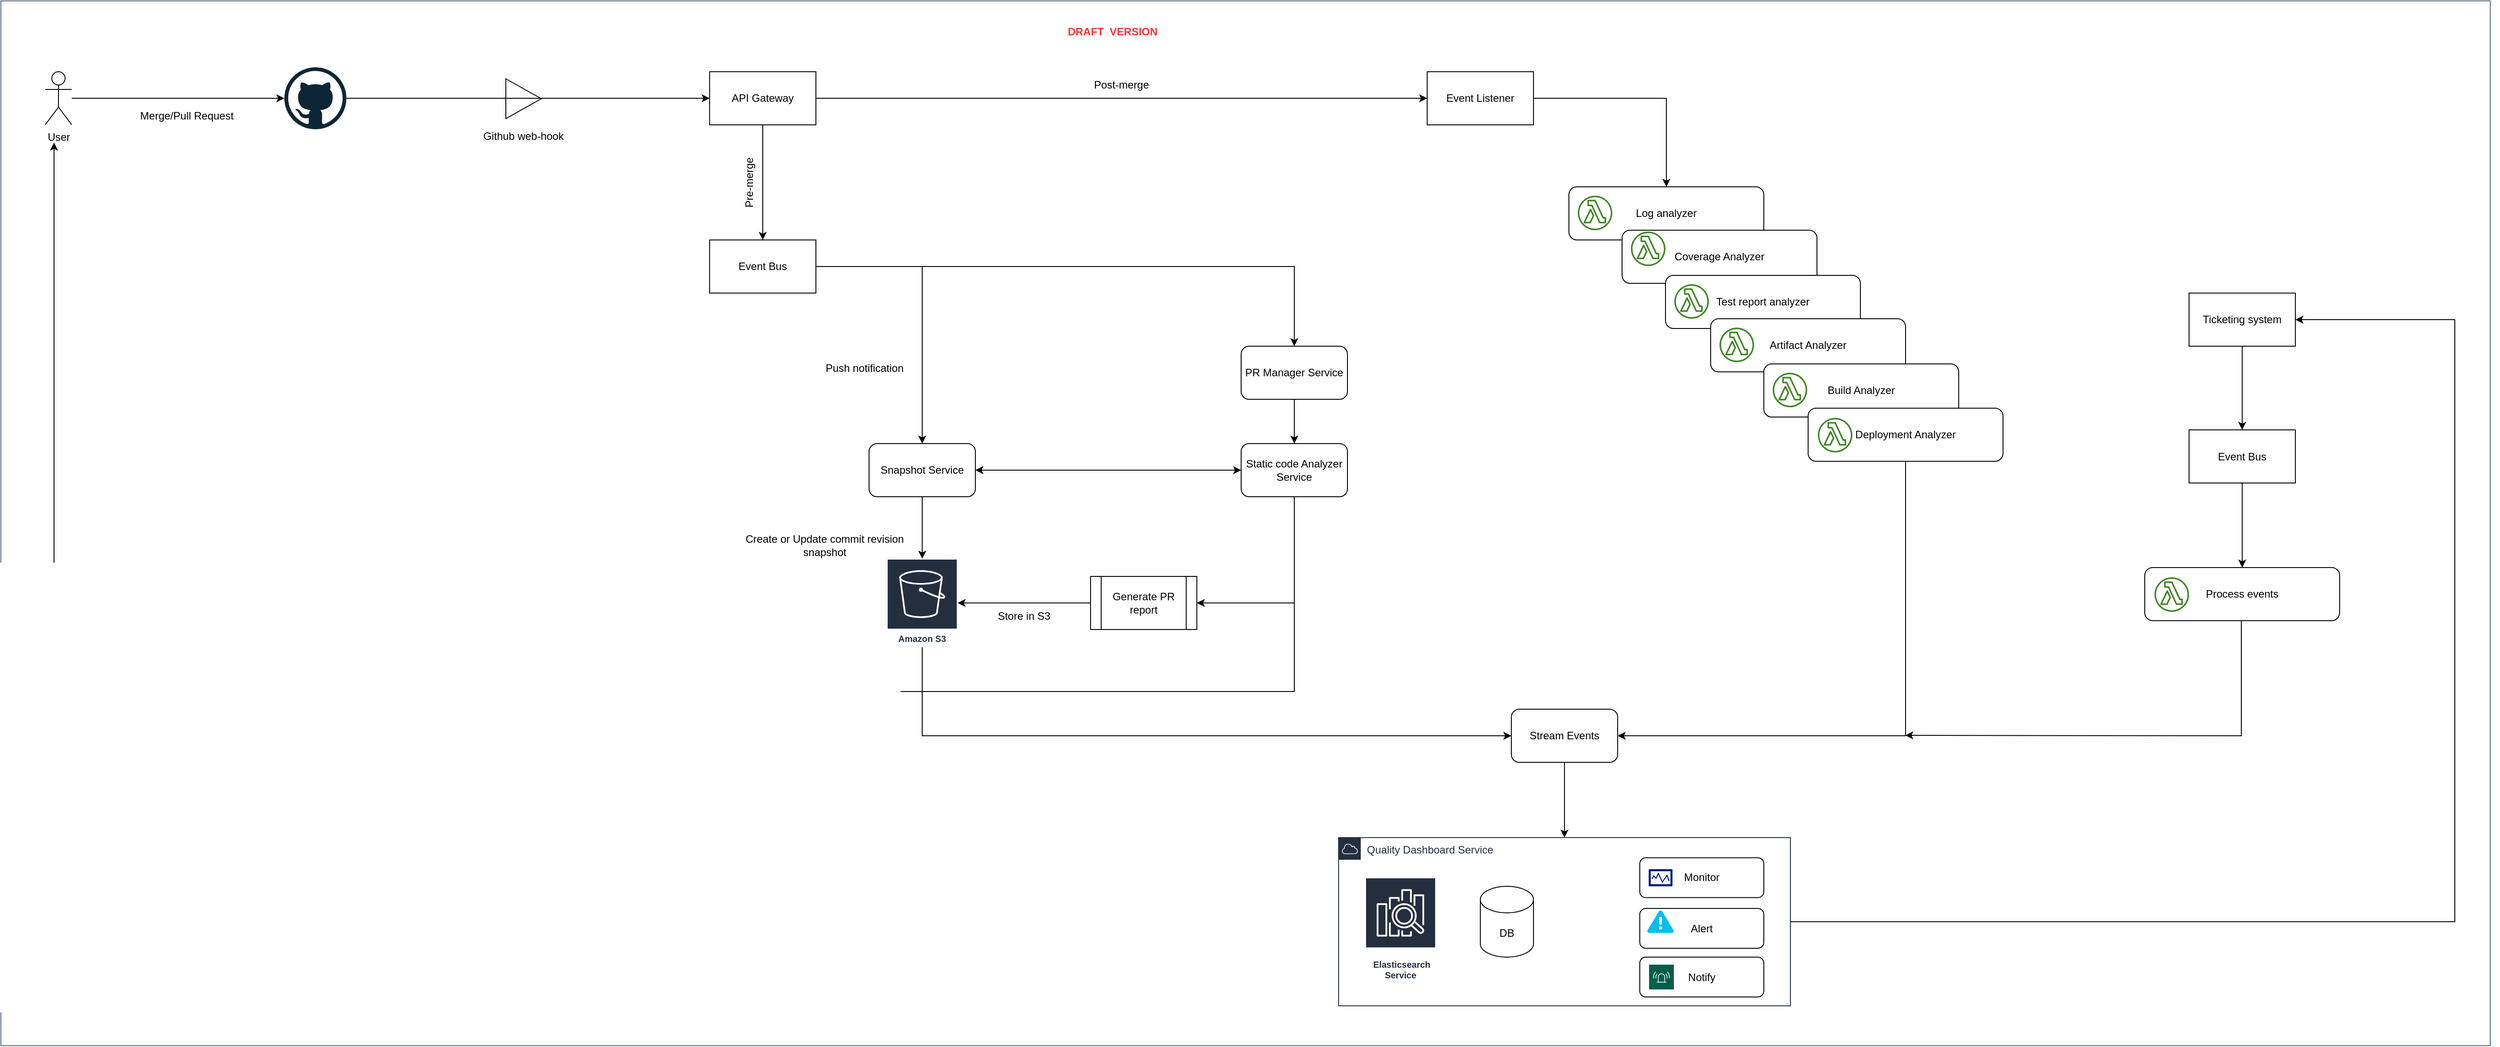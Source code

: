 <mxfile version="16.2.6" type="github">
  <diagram id="_DK03GbpNIv0gi9T_E4w" name="Page-1">
    <mxGraphModel dx="3796" dy="1076" grid="1" gridSize="10" guides="1" tooltips="1" connect="1" arrows="1" fold="1" page="1" pageScale="1" pageWidth="850" pageHeight="1100" math="0" shadow="0">
      <root>
        <mxCell id="0" />
        <mxCell id="1" parent="0" />
        <mxCell id="ZVmLWIIbA3r1RL0WZa9F-73" value="" style="group" parent="1" vertex="1" connectable="0">
          <mxGeometry x="-110" y="130" width="2810" height="1180" as="geometry" />
        </mxCell>
        <mxCell id="ZVmLWIIbA3r1RL0WZa9F-1" value="" style="fillColor=none;strokeColor=#5A6C86;verticalAlign=top;fontStyle=0;fontColor=#5A6C86;" parent="ZVmLWIIbA3r1RL0WZa9F-73" vertex="1">
          <mxGeometry x="-10" width="2810" height="1180" as="geometry" />
        </mxCell>
        <mxCell id="ZVmLWIIbA3r1RL0WZa9F-50" value="DB" style="shape=cylinder3;whiteSpace=wrap;html=1;boundedLbl=1;backgroundOutline=1;size=15;" parent="ZVmLWIIbA3r1RL0WZa9F-73" vertex="1">
          <mxGeometry x="1660" y="1000" width="60" height="80" as="geometry" />
        </mxCell>
        <mxCell id="ZVmLWIIbA3r1RL0WZa9F-51" value="&amp;nbsp;Elasticsearch Service" style="sketch=0;outlineConnect=0;fontColor=#232F3E;gradientColor=none;strokeColor=#ffffff;fillColor=#232F3E;dashed=0;verticalLabelPosition=middle;verticalAlign=bottom;align=center;html=1;whiteSpace=wrap;fontSize=10;fontStyle=1;spacing=3;shape=mxgraph.aws4.productIcon;prIcon=mxgraph.aws4.elasticsearch_service;" parent="ZVmLWIIbA3r1RL0WZa9F-73" vertex="1">
          <mxGeometry x="1530" y="990" width="80" height="120" as="geometry" />
        </mxCell>
        <mxCell id="ZVmLWIIbA3r1RL0WZa9F-67" value="Quality Dashboard Service" style="points=[[0,0],[0.25,0],[0.5,0],[0.75,0],[1,0],[1,0.25],[1,0.5],[1,0.75],[1,1],[0.75,1],[0.5,1],[0.25,1],[0,1],[0,0.75],[0,0.5],[0,0.25]];outlineConnect=0;gradientColor=none;html=1;whiteSpace=wrap;fontSize=12;fontStyle=0;container=1;pointerEvents=0;collapsible=0;recursiveResize=0;shape=mxgraph.aws4.group;grIcon=mxgraph.aws4.group_aws_cloud;strokeColor=#232F3E;fillColor=none;verticalAlign=top;align=left;spacingLeft=30;fontColor=#232F3E;dashed=0;" parent="ZVmLWIIbA3r1RL0WZa9F-73" vertex="1">
          <mxGeometry x="1500" y="945" width="510" height="190" as="geometry" />
        </mxCell>
        <mxCell id="ZVmLWIIbA3r1RL0WZa9F-74" value="" style="endArrow=classic;html=1;rounded=0;entryX=0.5;entryY=0;entryDx=0;entryDy=0;exitX=0.5;exitY=1;exitDx=0;exitDy=0;" parent="ZVmLWIIbA3r1RL0WZa9F-73" source="ZVmLWIIbA3r1RL0WZa9F-71" target="ZVmLWIIbA3r1RL0WZa9F-67" edge="1">
          <mxGeometry width="50" height="50" relative="1" as="geometry">
            <mxPoint x="1790" y="860" as="sourcePoint" />
            <mxPoint x="1710" y="720" as="targetPoint" />
          </mxGeometry>
        </mxCell>
        <mxCell id="ZVmLWIIbA3r1RL0WZa9F-75" value="" style="endArrow=classic;html=1;rounded=0;exitX=0.9;exitY=0.593;exitDx=0;exitDy=0;exitPerimeter=0;entryX=0.765;entryY=0.703;entryDx=0;entryDy=0;entryPerimeter=0;" parent="ZVmLWIIbA3r1RL0WZa9F-73" source="ZVmLWIIbA3r1RL0WZa9F-1" target="ZVmLWIIbA3r1RL0WZa9F-1" edge="1">
          <mxGeometry width="50" height="50" relative="1" as="geometry">
            <mxPoint x="1660" y="770" as="sourcePoint" />
            <mxPoint x="1710" y="720" as="targetPoint" />
            <Array as="points">
              <mxPoint x="2519" y="830" />
            </Array>
          </mxGeometry>
        </mxCell>
        <mxCell id="ZVmLWIIbA3r1RL0WZa9F-76" value="Monitor" style="rounded=1;whiteSpace=wrap;html=1;" parent="ZVmLWIIbA3r1RL0WZa9F-73" vertex="1">
          <mxGeometry x="1840" y="967.8" width="140" height="45" as="geometry" />
        </mxCell>
        <mxCell id="ZVmLWIIbA3r1RL0WZa9F-77" style="edgeStyle=orthogonalEdgeStyle;rounded=0;orthogonalLoop=1;jettySize=auto;html=1;exitX=0.5;exitY=1;exitDx=0;exitDy=0;" parent="ZVmLWIIbA3r1RL0WZa9F-73" source="ZVmLWIIbA3r1RL0WZa9F-76" target="ZVmLWIIbA3r1RL0WZa9F-76" edge="1">
          <mxGeometry relative="1" as="geometry" />
        </mxCell>
        <mxCell id="ZVmLWIIbA3r1RL0WZa9F-68" value="" style="sketch=0;aspect=fixed;pointerEvents=1;shadow=0;dashed=0;html=1;strokeColor=none;labelPosition=center;verticalLabelPosition=bottom;verticalAlign=top;align=center;fillColor=#00188D;shape=mxgraph.mscae.enterprise.performance_monitor" parent="ZVmLWIIbA3r1RL0WZa9F-73" vertex="1">
          <mxGeometry x="1850" y="980.6" width="26.94" height="19.4" as="geometry" />
        </mxCell>
        <mxCell id="ZVmLWIIbA3r1RL0WZa9F-81" value="Alert" style="rounded=1;whiteSpace=wrap;html=1;" parent="ZVmLWIIbA3r1RL0WZa9F-73" vertex="1">
          <mxGeometry x="1840" y="1025" width="140" height="45" as="geometry" />
        </mxCell>
        <mxCell id="ZVmLWIIbA3r1RL0WZa9F-82" value="" style="verticalLabelPosition=bottom;html=1;verticalAlign=top;align=center;strokeColor=none;fillColor=#00BEF2;shape=mxgraph.azure.azure_alert;" parent="ZVmLWIIbA3r1RL0WZa9F-73" vertex="1">
          <mxGeometry x="1848.47" y="1027.35" width="30" height="25.3" as="geometry" />
        </mxCell>
        <mxCell id="ZVmLWIIbA3r1RL0WZa9F-94" value="Notify" style="rounded=1;whiteSpace=wrap;html=1;" parent="ZVmLWIIbA3r1RL0WZa9F-73" vertex="1">
          <mxGeometry x="1840" y="1080" width="140" height="45" as="geometry" />
        </mxCell>
        <mxCell id="ZVmLWIIbA3r1RL0WZa9F-71" value="Stream Events" style="rounded=1;whiteSpace=wrap;html=1;" parent="ZVmLWIIbA3r1RL0WZa9F-73" vertex="1">
          <mxGeometry x="1695" y="800" width="120" height="60" as="geometry" />
        </mxCell>
        <mxCell id="ZVmLWIIbA3r1RL0WZa9F-95" value="" style="sketch=0;pointerEvents=1;shadow=0;dashed=0;html=1;strokeColor=none;fillColor=#005F4B;labelPosition=center;verticalLabelPosition=bottom;verticalAlign=top;align=center;outlineConnect=0;shape=mxgraph.veeam2.alarm;" parent="ZVmLWIIbA3r1RL0WZa9F-73" vertex="1">
          <mxGeometry x="1850.47" y="1088.5" width="28.0" height="28.0" as="geometry" />
        </mxCell>
        <mxCell id="ZVmLWIIbA3r1RL0WZa9F-2" value="" style="group" parent="1" vertex="1" connectable="0">
          <mxGeometry x="1650" y="340" width="280" height="109" as="geometry" />
        </mxCell>
        <mxCell id="ZVmLWIIbA3r1RL0WZa9F-3" value="Log analyzer" style="rounded=1;whiteSpace=wrap;html=1;" parent="ZVmLWIIbA3r1RL0WZa9F-2" vertex="1">
          <mxGeometry width="220" height="60" as="geometry" />
        </mxCell>
        <mxCell id="ZVmLWIIbA3r1RL0WZa9F-4" value="" style="sketch=0;outlineConnect=0;fontColor=#232F3E;gradientColor=none;fillColor=#3F8624;strokeColor=none;dashed=0;verticalLabelPosition=bottom;verticalAlign=top;align=center;html=1;fontSize=12;fontStyle=0;aspect=fixed;pointerEvents=1;shape=mxgraph.aws4.lambda_function;" parent="ZVmLWIIbA3r1RL0WZa9F-2" vertex="1">
          <mxGeometry x="10" y="10" width="39" height="39" as="geometry" />
        </mxCell>
        <mxCell id="ZVmLWIIbA3r1RL0WZa9F-5" value="Coverage Analyzer" style="rounded=1;whiteSpace=wrap;html=1;" parent="ZVmLWIIbA3r1RL0WZa9F-2" vertex="1">
          <mxGeometry x="60" y="49" width="220" height="60" as="geometry" />
        </mxCell>
        <mxCell id="ZVmLWIIbA3r1RL0WZa9F-6" value="" style="group" parent="1" vertex="1" connectable="0">
          <mxGeometry x="420" y="218" width="100" height="80" as="geometry" />
        </mxCell>
        <mxCell id="ZVmLWIIbA3r1RL0WZa9F-7" value="Github web-hook" style="text;html=1;strokeColor=none;fillColor=none;align=center;verticalAlign=middle;whiteSpace=wrap;rounded=0;" parent="ZVmLWIIbA3r1RL0WZa9F-6" vertex="1">
          <mxGeometry y="50" width="100" height="30" as="geometry" />
        </mxCell>
        <mxCell id="ZVmLWIIbA3r1RL0WZa9F-8" value="" style="triangle;whiteSpace=wrap;html=1;" parent="ZVmLWIIbA3r1RL0WZa9F-6" vertex="1">
          <mxGeometry x="30" width="40" height="45" as="geometry" />
        </mxCell>
        <mxCell id="ZVmLWIIbA3r1RL0WZa9F-9" value="" style="dashed=0;outlineConnect=0;html=1;align=center;labelPosition=center;verticalLabelPosition=bottom;verticalAlign=top;shape=mxgraph.weblogos.github" parent="1" vertex="1">
          <mxGeometry x="200" y="205" width="70" height="70" as="geometry" />
        </mxCell>
        <mxCell id="ZVmLWIIbA3r1RL0WZa9F-10" value="User" style="shape=umlActor;verticalLabelPosition=bottom;verticalAlign=top;html=1;outlineConnect=0;" parent="1" vertex="1">
          <mxGeometry x="-70" y="210" width="30" height="60" as="geometry" />
        </mxCell>
        <mxCell id="ZVmLWIIbA3r1RL0WZa9F-11" value="" style="endArrow=classic;html=1;rounded=0;" parent="1" source="ZVmLWIIbA3r1RL0WZa9F-9" edge="1">
          <mxGeometry width="50" height="50" relative="1" as="geometry">
            <mxPoint x="1320" y="570" as="sourcePoint" />
            <mxPoint x="680" y="240" as="targetPoint" />
          </mxGeometry>
        </mxCell>
        <mxCell id="ZVmLWIIbA3r1RL0WZa9F-12" value="" style="endArrow=classic;html=1;rounded=0;" parent="1" source="ZVmLWIIbA3r1RL0WZa9F-10" target="ZVmLWIIbA3r1RL0WZa9F-9" edge="1">
          <mxGeometry width="50" height="50" relative="1" as="geometry">
            <mxPoint x="1320" y="570" as="sourcePoint" />
            <mxPoint x="1370" y="520" as="targetPoint" />
          </mxGeometry>
        </mxCell>
        <mxCell id="ZVmLWIIbA3r1RL0WZa9F-13" value="" style="edgeStyle=orthogonalEdgeStyle;rounded=0;orthogonalLoop=1;jettySize=auto;html=1;exitX=0.5;exitY=1;exitDx=0;exitDy=0;" parent="1" source="ZVmLWIIbA3r1RL0WZa9F-17" target="ZVmLWIIbA3r1RL0WZa9F-15" edge="1">
          <mxGeometry relative="1" as="geometry">
            <mxPoint x="850" y="640" as="sourcePoint" />
          </mxGeometry>
        </mxCell>
        <mxCell id="ZVmLWIIbA3r1RL0WZa9F-14" value="Merge/Pull Request" style="text;html=1;strokeColor=none;fillColor=none;align=center;verticalAlign=middle;whiteSpace=wrap;rounded=0;" parent="1" vertex="1">
          <mxGeometry x="20" y="245" width="140" height="30" as="geometry" />
        </mxCell>
        <mxCell id="ZVmLWIIbA3r1RL0WZa9F-15" value="Amazon S3" style="sketch=0;outlineConnect=0;fontColor=#232F3E;gradientColor=none;strokeColor=#ffffff;fillColor=#232F3E;dashed=0;verticalLabelPosition=middle;verticalAlign=bottom;align=center;html=1;whiteSpace=wrap;fontSize=10;fontStyle=1;spacing=3;shape=mxgraph.aws4.productIcon;prIcon=mxgraph.aws4.s3;" parent="1" vertex="1">
          <mxGeometry x="880" y="760" width="80" height="100" as="geometry" />
        </mxCell>
        <mxCell id="ZVmLWIIbA3r1RL0WZa9F-16" value="" style="edgeStyle=orthogonalEdgeStyle;rounded=0;orthogonalLoop=1;jettySize=auto;html=1;exitX=1;exitY=0.5;exitDx=0;exitDy=0;" parent="1" source="ZVmLWIIbA3r1RL0WZa9F-21" target="ZVmLWIIbA3r1RL0WZa9F-17" edge="1">
          <mxGeometry relative="1" as="geometry">
            <mxPoint x="920" y="490" as="sourcePoint" />
          </mxGeometry>
        </mxCell>
        <mxCell id="ZVmLWIIbA3r1RL0WZa9F-17" value="Snapshot Service" style="rounded=1;whiteSpace=wrap;html=1;" parent="1" vertex="1">
          <mxGeometry x="860" y="630" width="120" height="60" as="geometry" />
        </mxCell>
        <mxCell id="ZVmLWIIbA3r1RL0WZa9F-18" value="Create or Update commit revision snapshot" style="text;html=1;strokeColor=none;fillColor=none;align=center;verticalAlign=middle;whiteSpace=wrap;rounded=0;" parent="1" vertex="1">
          <mxGeometry x="710" y="730" width="200" height="30" as="geometry" />
        </mxCell>
        <mxCell id="ZVmLWIIbA3r1RL0WZa9F-19" value="Push notification" style="text;html=1;strokeColor=none;fillColor=none;align=center;verticalAlign=middle;whiteSpace=wrap;rounded=0;" parent="1" vertex="1">
          <mxGeometry x="800" y="530" width="110" height="30" as="geometry" />
        </mxCell>
        <mxCell id="ZVmLWIIbA3r1RL0WZa9F-20" value="API Gateway" style="rounded=0;whiteSpace=wrap;html=1;" parent="1" vertex="1">
          <mxGeometry x="680" y="210" width="120" height="60" as="geometry" />
        </mxCell>
        <mxCell id="ZVmLWIIbA3r1RL0WZa9F-21" value="Event Bus" style="rounded=0;whiteSpace=wrap;html=1;" parent="1" vertex="1">
          <mxGeometry x="680" y="400" width="120" height="60" as="geometry" />
        </mxCell>
        <mxCell id="ZVmLWIIbA3r1RL0WZa9F-22" value="" style="endArrow=classic;html=1;rounded=0;entryX=0.5;entryY=0;entryDx=0;entryDy=0;exitX=0.5;exitY=1;exitDx=0;exitDy=0;" parent="1" source="ZVmLWIIbA3r1RL0WZa9F-20" target="ZVmLWIIbA3r1RL0WZa9F-21" edge="1">
          <mxGeometry width="50" height="50" relative="1" as="geometry">
            <mxPoint x="1320" y="460" as="sourcePoint" />
            <mxPoint x="1370" y="410" as="targetPoint" />
          </mxGeometry>
        </mxCell>
        <mxCell id="ZVmLWIIbA3r1RL0WZa9F-23" value="" style="endArrow=classic;html=1;rounded=0;entryX=0.5;entryY=0;entryDx=0;entryDy=0;" parent="1" target="ZVmLWIIbA3r1RL0WZa9F-28" edge="1">
          <mxGeometry width="50" height="50" relative="1" as="geometry">
            <mxPoint x="920" y="430" as="sourcePoint" />
            <mxPoint x="1350" y="430" as="targetPoint" />
            <Array as="points">
              <mxPoint x="1340" y="430" />
            </Array>
          </mxGeometry>
        </mxCell>
        <mxCell id="ZVmLWIIbA3r1RL0WZa9F-24" value="Static code Analyzer Service" style="rounded=1;whiteSpace=wrap;html=1;" parent="1" vertex="1">
          <mxGeometry x="1280" y="630" width="120" height="60" as="geometry" />
        </mxCell>
        <mxCell id="ZVmLWIIbA3r1RL0WZa9F-25" value="" style="endArrow=classic;html=1;rounded=0;exitX=0.5;exitY=1;exitDx=0;exitDy=0;entryX=1;entryY=0.5;entryDx=0;entryDy=0;" parent="1" source="ZVmLWIIbA3r1RL0WZa9F-24" target="ZVmLWIIbA3r1RL0WZa9F-26" edge="1">
          <mxGeometry width="50" height="50" relative="1" as="geometry">
            <mxPoint x="1320" y="730" as="sourcePoint" />
            <mxPoint x="1340" y="740" as="targetPoint" />
            <Array as="points">
              <mxPoint x="1340" y="810" />
            </Array>
          </mxGeometry>
        </mxCell>
        <mxCell id="ZVmLWIIbA3r1RL0WZa9F-26" value="Generate PR report" style="shape=process;whiteSpace=wrap;html=1;backgroundOutline=1;" parent="1" vertex="1">
          <mxGeometry x="1110" y="780" width="120" height="60" as="geometry" />
        </mxCell>
        <mxCell id="ZVmLWIIbA3r1RL0WZa9F-27" value="" style="edgeStyle=orthogonalEdgeStyle;rounded=0;orthogonalLoop=1;jettySize=auto;html=1;" parent="1" source="ZVmLWIIbA3r1RL0WZa9F-28" target="ZVmLWIIbA3r1RL0WZa9F-24" edge="1">
          <mxGeometry relative="1" as="geometry" />
        </mxCell>
        <mxCell id="ZVmLWIIbA3r1RL0WZa9F-28" value="PR Manager Service" style="rounded=1;whiteSpace=wrap;html=1;" parent="1" vertex="1">
          <mxGeometry x="1280" y="520" width="120" height="60" as="geometry" />
        </mxCell>
        <mxCell id="ZVmLWIIbA3r1RL0WZa9F-29" value="" style="endArrow=classic;html=1;rounded=0;exitX=0.5;exitY=1;exitDx=0;exitDy=0;" parent="1" source="ZVmLWIIbA3r1RL0WZa9F-24" edge="1">
          <mxGeometry width="50" height="50" relative="1" as="geometry">
            <mxPoint x="1320" y="910" as="sourcePoint" />
            <mxPoint x="-60" y="290" as="targetPoint" />
            <Array as="points">
              <mxPoint x="1340" y="910" />
              <mxPoint x="-60" y="910" />
            </Array>
          </mxGeometry>
        </mxCell>
        <mxCell id="ZVmLWIIbA3r1RL0WZa9F-30" value="Pre-merge" style="text;html=1;strokeColor=none;fillColor=none;align=center;verticalAlign=middle;whiteSpace=wrap;rounded=0;rotation=270;" parent="1" vertex="1">
          <mxGeometry x="670" y="320" width="110" height="30" as="geometry" />
        </mxCell>
        <mxCell id="ZVmLWIIbA3r1RL0WZa9F-31" value="" style="endArrow=classic;html=1;rounded=0;exitX=1;exitY=0.5;exitDx=0;exitDy=0;" parent="1" source="ZVmLWIIbA3r1RL0WZa9F-20" target="ZVmLWIIbA3r1RL0WZa9F-32" edge="1">
          <mxGeometry width="50" height="50" relative="1" as="geometry">
            <mxPoint x="1320" y="520" as="sourcePoint" />
            <mxPoint x="960" y="240" as="targetPoint" />
          </mxGeometry>
        </mxCell>
        <mxCell id="ZVmLWIIbA3r1RL0WZa9F-32" value="Event Listener" style="rounded=0;whiteSpace=wrap;html=1;" parent="1" vertex="1">
          <mxGeometry x="1490" y="210" width="120" height="60" as="geometry" />
        </mxCell>
        <mxCell id="ZVmLWIIbA3r1RL0WZa9F-33" value="Post-merge" style="text;html=1;strokeColor=none;fillColor=none;align=center;verticalAlign=middle;whiteSpace=wrap;rounded=0;" parent="1" vertex="1">
          <mxGeometry x="1050" y="210" width="190" height="30" as="geometry" />
        </mxCell>
        <mxCell id="ZVmLWIIbA3r1RL0WZa9F-34" value="" style="endArrow=classic;startArrow=classic;html=1;rounded=0;exitX=1;exitY=0.5;exitDx=0;exitDy=0;entryX=0;entryY=0.5;entryDx=0;entryDy=0;" parent="1" source="ZVmLWIIbA3r1RL0WZa9F-17" target="ZVmLWIIbA3r1RL0WZa9F-24" edge="1">
          <mxGeometry width="50" height="50" relative="1" as="geometry">
            <mxPoint x="1320" y="510" as="sourcePoint" />
            <mxPoint x="1370" y="460" as="targetPoint" />
          </mxGeometry>
        </mxCell>
        <mxCell id="ZVmLWIIbA3r1RL0WZa9F-35" value="" style="endArrow=classic;html=1;rounded=0;exitX=0;exitY=0.5;exitDx=0;exitDy=0;" parent="1" source="ZVmLWIIbA3r1RL0WZa9F-26" target="ZVmLWIIbA3r1RL0WZa9F-15" edge="1">
          <mxGeometry width="50" height="50" relative="1" as="geometry">
            <mxPoint x="1320" y="510" as="sourcePoint" />
            <mxPoint x="1370" y="460" as="targetPoint" />
          </mxGeometry>
        </mxCell>
        <mxCell id="ZVmLWIIbA3r1RL0WZa9F-36" value="Store in S3" style="text;html=1;strokeColor=none;fillColor=none;align=center;verticalAlign=middle;whiteSpace=wrap;rounded=0;" parent="1" vertex="1">
          <mxGeometry x="990" y="810" width="90" height="30" as="geometry" />
        </mxCell>
        <mxCell id="ZVmLWIIbA3r1RL0WZa9F-37" value="" style="group" parent="1" vertex="1" connectable="0">
          <mxGeometry x="1759" y="440" width="271" height="109" as="geometry" />
        </mxCell>
        <mxCell id="ZVmLWIIbA3r1RL0WZa9F-38" value="Test report analyzer" style="rounded=1;whiteSpace=wrap;html=1;" parent="ZVmLWIIbA3r1RL0WZa9F-37" vertex="1">
          <mxGeometry width="220" height="60" as="geometry" />
        </mxCell>
        <mxCell id="ZVmLWIIbA3r1RL0WZa9F-39" value="" style="sketch=0;outlineConnect=0;fontColor=#232F3E;gradientColor=none;fillColor=#3F8624;strokeColor=none;dashed=0;verticalLabelPosition=bottom;verticalAlign=top;align=center;html=1;fontSize=12;fontStyle=0;aspect=fixed;pointerEvents=1;shape=mxgraph.aws4.lambda_function;" parent="ZVmLWIIbA3r1RL0WZa9F-37" vertex="1">
          <mxGeometry x="10" y="10" width="39" height="39" as="geometry" />
        </mxCell>
        <mxCell id="ZVmLWIIbA3r1RL0WZa9F-40" value="" style="group" parent="ZVmLWIIbA3r1RL0WZa9F-37" vertex="1" connectable="0">
          <mxGeometry x="51" y="49" width="220" height="60" as="geometry" />
        </mxCell>
        <mxCell id="ZVmLWIIbA3r1RL0WZa9F-41" value="Artifact Analyzer" style="rounded=1;whiteSpace=wrap;html=1;" parent="ZVmLWIIbA3r1RL0WZa9F-40" vertex="1">
          <mxGeometry width="220" height="60" as="geometry" />
        </mxCell>
        <mxCell id="ZVmLWIIbA3r1RL0WZa9F-42" value="" style="sketch=0;outlineConnect=0;fontColor=#232F3E;gradientColor=none;fillColor=#3F8624;strokeColor=none;dashed=0;verticalLabelPosition=bottom;verticalAlign=top;align=center;html=1;fontSize=12;fontStyle=0;aspect=fixed;pointerEvents=1;shape=mxgraph.aws4.lambda_function;" parent="ZVmLWIIbA3r1RL0WZa9F-40" vertex="1">
          <mxGeometry x="10" y="10" width="39" height="39" as="geometry" />
        </mxCell>
        <mxCell id="ZVmLWIIbA3r1RL0WZa9F-43" value="" style="endArrow=classic;html=1;rounded=0;entryX=0.5;entryY=0;entryDx=0;entryDy=0;exitX=1;exitY=0.5;exitDx=0;exitDy=0;" parent="1" source="ZVmLWIIbA3r1RL0WZa9F-32" target="ZVmLWIIbA3r1RL0WZa9F-3" edge="1">
          <mxGeometry width="50" height="50" relative="1" as="geometry">
            <mxPoint x="1550" y="370" as="sourcePoint" />
            <mxPoint x="1370" y="450" as="targetPoint" />
            <Array as="points">
              <mxPoint x="1760" y="240" />
            </Array>
          </mxGeometry>
        </mxCell>
        <mxCell id="ZVmLWIIbA3r1RL0WZa9F-44" value="" style="group" parent="1" vertex="1" connectable="0">
          <mxGeometry x="1870" y="540" width="220" height="60" as="geometry" />
        </mxCell>
        <mxCell id="ZVmLWIIbA3r1RL0WZa9F-45" value="Build Analyzer" style="rounded=1;whiteSpace=wrap;html=1;" parent="ZVmLWIIbA3r1RL0WZa9F-44" vertex="1">
          <mxGeometry width="220" height="60" as="geometry" />
        </mxCell>
        <mxCell id="ZVmLWIIbA3r1RL0WZa9F-46" value="" style="sketch=0;outlineConnect=0;fontColor=#232F3E;gradientColor=none;fillColor=#3F8624;strokeColor=none;dashed=0;verticalLabelPosition=bottom;verticalAlign=top;align=center;html=1;fontSize=12;fontStyle=0;aspect=fixed;pointerEvents=1;shape=mxgraph.aws4.lambda_function;" parent="ZVmLWIIbA3r1RL0WZa9F-44" vertex="1">
          <mxGeometry x="10" y="10" width="39" height="39" as="geometry" />
        </mxCell>
        <mxCell id="ZVmLWIIbA3r1RL0WZa9F-47" value="" style="group" parent="1" vertex="1" connectable="0">
          <mxGeometry x="1920" y="590" width="220" height="60" as="geometry" />
        </mxCell>
        <mxCell id="ZVmLWIIbA3r1RL0WZa9F-48" value="Deployment Analyzer" style="rounded=1;whiteSpace=wrap;html=1;" parent="ZVmLWIIbA3r1RL0WZa9F-47" vertex="1">
          <mxGeometry width="220" height="60" as="geometry" />
        </mxCell>
        <mxCell id="ZVmLWIIbA3r1RL0WZa9F-49" value="" style="sketch=0;outlineConnect=0;fontColor=#232F3E;gradientColor=none;fillColor=#3F8624;strokeColor=none;dashed=0;verticalLabelPosition=bottom;verticalAlign=top;align=center;html=1;fontSize=12;fontStyle=0;aspect=fixed;pointerEvents=1;shape=mxgraph.aws4.lambda_function;" parent="ZVmLWIIbA3r1RL0WZa9F-47" vertex="1">
          <mxGeometry x="11" y="11" width="39" height="39" as="geometry" />
        </mxCell>
        <mxCell id="ZVmLWIIbA3r1RL0WZa9F-52" value="" style="endArrow=classic;html=1;rounded=0;entryX=1;entryY=0.5;entryDx=0;entryDy=0;exitX=0.5;exitY=1;exitDx=0;exitDy=0;" parent="1" source="ZVmLWIIbA3r1RL0WZa9F-48" target="ZVmLWIIbA3r1RL0WZa9F-71" edge="1">
          <mxGeometry width="50" height="50" relative="1" as="geometry">
            <mxPoint x="1980" y="650" as="sourcePoint" />
            <mxPoint x="1980" y="750" as="targetPoint" />
            <Array as="points">
              <mxPoint x="2030" y="960" />
            </Array>
          </mxGeometry>
        </mxCell>
        <mxCell id="ZVmLWIIbA3r1RL0WZa9F-54" value="" style="sketch=0;outlineConnect=0;fontColor=#232F3E;gradientColor=none;fillColor=#3F8624;strokeColor=none;dashed=0;verticalLabelPosition=bottom;verticalAlign=top;align=center;html=1;fontSize=12;fontStyle=0;aspect=fixed;pointerEvents=1;shape=mxgraph.aws4.lambda_function;" parent="1" vertex="1">
          <mxGeometry x="1720" y="390.5" width="39" height="39" as="geometry" />
        </mxCell>
        <mxCell id="ZVmLWIIbA3r1RL0WZa9F-55" value="&lt;b&gt;&lt;font color=&quot;#ff3333&quot;&gt;DRAFT&amp;nbsp; VERSION&lt;/font&gt;&lt;/b&gt;" style="text;html=1;strokeColor=none;fillColor=none;align=center;verticalAlign=middle;whiteSpace=wrap;rounded=0;" parent="1" vertex="1">
          <mxGeometry x="1030" y="150" width="210" height="30" as="geometry" />
        </mxCell>
        <mxCell id="ZVmLWIIbA3r1RL0WZa9F-59" value="Ticketing system" style="rounded=0;whiteSpace=wrap;html=1;" parent="1" vertex="1">
          <mxGeometry x="2350" y="460" width="120" height="60" as="geometry" />
        </mxCell>
        <mxCell id="ZVmLWIIbA3r1RL0WZa9F-65" value="" style="edgeStyle=orthogonalEdgeStyle;rounded=0;orthogonalLoop=1;jettySize=auto;html=1;" parent="1" source="ZVmLWIIbA3r1RL0WZa9F-60" target="ZVmLWIIbA3r1RL0WZa9F-63" edge="1">
          <mxGeometry relative="1" as="geometry" />
        </mxCell>
        <mxCell id="ZVmLWIIbA3r1RL0WZa9F-60" value="Event Bus" style="rounded=0;whiteSpace=wrap;html=1;" parent="1" vertex="1">
          <mxGeometry x="2350" y="614.5" width="120" height="60" as="geometry" />
        </mxCell>
        <mxCell id="ZVmLWIIbA3r1RL0WZa9F-61" value="" style="endArrow=classic;html=1;rounded=0;exitX=0.5;exitY=1;exitDx=0;exitDy=0;entryX=0.5;entryY=0;entryDx=0;entryDy=0;" parent="1" source="ZVmLWIIbA3r1RL0WZa9F-59" target="ZVmLWIIbA3r1RL0WZa9F-60" edge="1">
          <mxGeometry width="50" height="50" relative="1" as="geometry">
            <mxPoint x="1550" y="660" as="sourcePoint" />
            <mxPoint x="1600" y="610" as="targetPoint" />
          </mxGeometry>
        </mxCell>
        <mxCell id="ZVmLWIIbA3r1RL0WZa9F-63" value="Process events" style="rounded=1;whiteSpace=wrap;html=1;" parent="1" vertex="1">
          <mxGeometry x="2300" y="770" width="220" height="60" as="geometry" />
        </mxCell>
        <mxCell id="ZVmLWIIbA3r1RL0WZa9F-62" value="" style="group" parent="1" vertex="1" connectable="0">
          <mxGeometry x="2300" y="770" width="220" height="60" as="geometry" />
        </mxCell>
        <mxCell id="ZVmLWIIbA3r1RL0WZa9F-64" value="" style="sketch=0;outlineConnect=0;fontColor=#232F3E;gradientColor=none;fillColor=#3F8624;strokeColor=none;dashed=0;verticalLabelPosition=bottom;verticalAlign=top;align=center;html=1;fontSize=12;fontStyle=0;aspect=fixed;pointerEvents=1;shape=mxgraph.aws4.lambda_function;" parent="ZVmLWIIbA3r1RL0WZa9F-62" vertex="1">
          <mxGeometry x="11" y="11" width="39" height="39" as="geometry" />
        </mxCell>
        <mxCell id="ZVmLWIIbA3r1RL0WZa9F-72" value="" style="endArrow=classic;html=1;rounded=0;entryX=0;entryY=0.5;entryDx=0;entryDy=0;" parent="1" source="ZVmLWIIbA3r1RL0WZa9F-15" target="ZVmLWIIbA3r1RL0WZa9F-71" edge="1">
          <mxGeometry width="50" height="50" relative="1" as="geometry">
            <mxPoint x="1550" y="900" as="sourcePoint" />
            <mxPoint x="1600" y="850" as="targetPoint" />
            <Array as="points">
              <mxPoint x="920" y="960" />
            </Array>
          </mxGeometry>
        </mxCell>
        <mxCell id="ZVmLWIIbA3r1RL0WZa9F-96" value="" style="endArrow=classic;html=1;rounded=0;exitX=1;exitY=0.5;exitDx=0;exitDy=0;entryX=1;entryY=0.5;entryDx=0;entryDy=0;" parent="1" source="ZVmLWIIbA3r1RL0WZa9F-67" target="ZVmLWIIbA3r1RL0WZa9F-59" edge="1">
          <mxGeometry width="50" height="50" relative="1" as="geometry">
            <mxPoint x="1410" y="760" as="sourcePoint" />
            <mxPoint x="1460" y="710" as="targetPoint" />
            <Array as="points">
              <mxPoint x="2650" y="1170" />
              <mxPoint x="2650" y="490" />
            </Array>
          </mxGeometry>
        </mxCell>
      </root>
    </mxGraphModel>
  </diagram>
</mxfile>
